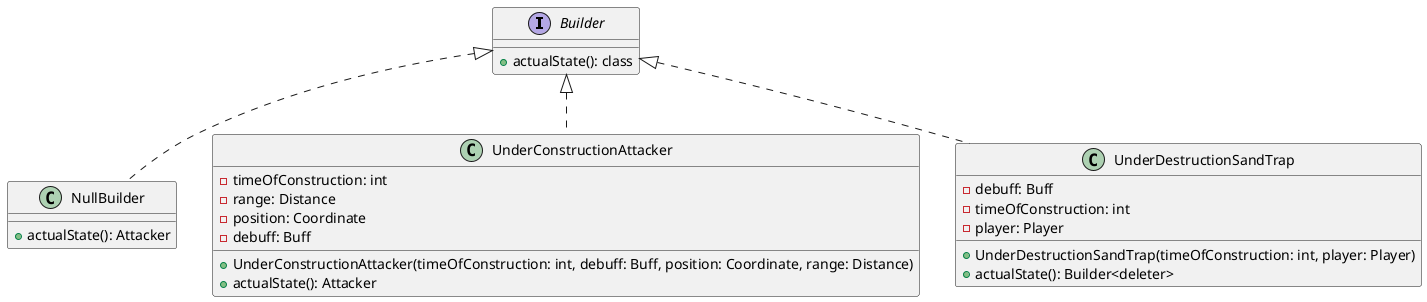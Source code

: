 @startuml
'https://plantuml.com/class-diagram

interface Builder{

    +actualState(): class
}

class NullBuilder{

    +actualState(): Attacker
}

class UnderConstructionAttacker{

    -timeOfConstruction: int
    -range: Distance
    -position: Coordinate
    -debuff: Buff

    +UnderConstructionAttacker(timeOfConstruction: int, debuff: Buff, position: Coordinate, range: Distance)
    +actualState(): Attacker

}

class UnderDestructionSandTrap{

    -debuff: Buff
    -timeOfConstruction: int
    -player: Player

    +UnderDestructionSandTrap(timeOfConstruction: int, player: Player)
    +actualState(): Builder<deleter>


}

Builder <|.. NullBuilder
Builder <|.. UnderConstructionAttacker
Builder <|.. UnderDestructionSandTrap



@enduml